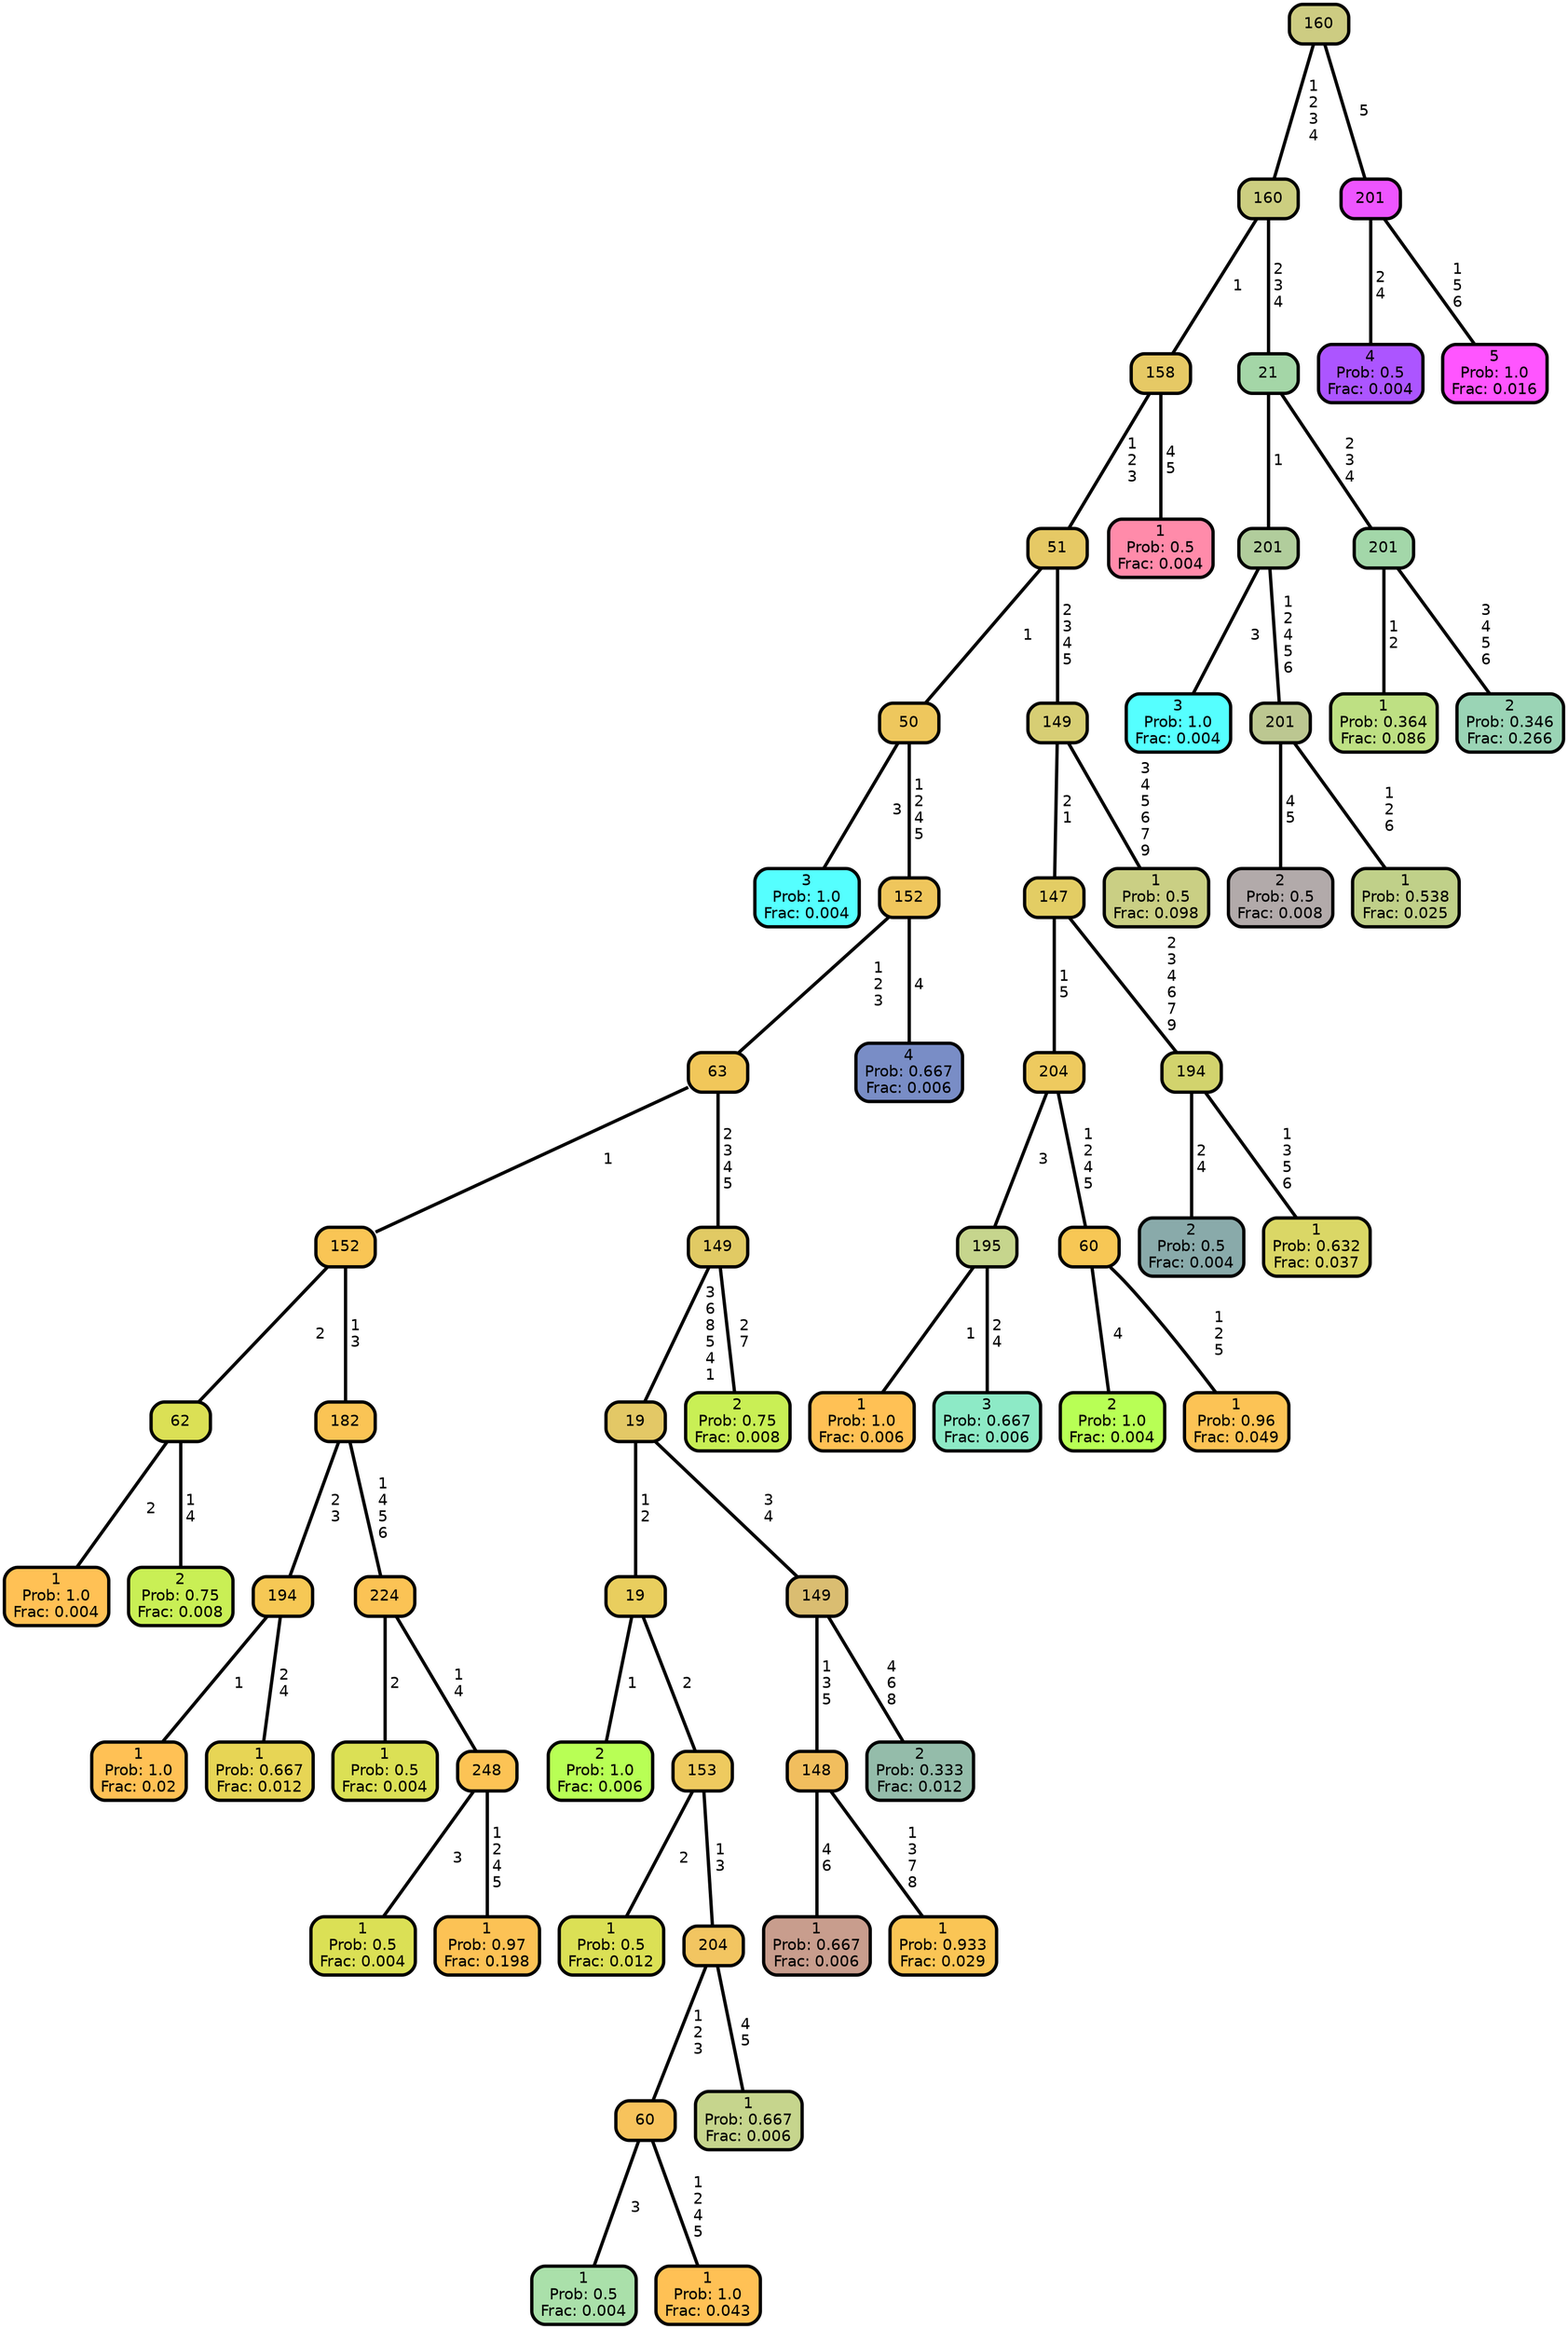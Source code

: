 graph Tree {
node [shape=box, style="filled, rounded",color="black",penwidth="3",fontcolor="black",                 fontname=helvetica] ;
graph [ranksep="0 equally", splines=straight,                 bgcolor=transparent, dpi=200] ;
edge [fontname=helvetica, color=black] ;
0 [label="3
Prob: 1.0
Frac: 0.004", fillcolor="#55ffff"] ;
1 [label="50", fillcolor="#eec75d"] ;
2 [label="1
Prob: 1.0
Frac: 0.004", fillcolor="#ffc155"] ;
3 [label="62", fillcolor="#dbe055"] ;
4 [label="2
Prob: 0.75
Frac: 0.008", fillcolor="#c9ef55"] ;
5 [label="152", fillcolor="#f9c555"] ;
6 [label="1
Prob: 1.0
Frac: 0.02", fillcolor="#ffc155"] ;
7 [label="194", fillcolor="#f6c855"] ;
8 [label="1
Prob: 0.667
Frac: 0.012", fillcolor="#e7d555"] ;
9 [label="182", fillcolor="#fac455"] ;
10 [label="1
Prob: 0.5
Frac: 0.004", fillcolor="#dbe055"] ;
11 [label="224", fillcolor="#fbc355"] ;
12 [label="1
Prob: 0.5
Frac: 0.004", fillcolor="#dbe055"] ;
13 [label="248", fillcolor="#fcc355"] ;
14 [label="1
Prob: 0.97
Frac: 0.198", fillcolor="#fcc255"] ;
15 [label="63", fillcolor="#f1c75a"] ;
16 [label="2
Prob: 1.0
Frac: 0.006", fillcolor="#b8ff55"] ;
17 [label="19", fillcolor="#e9ce5e"] ;
18 [label="1
Prob: 0.5
Frac: 0.012", fillcolor="#dbe055"] ;
19 [label="153", fillcolor="#eeca5f"] ;
20 [label="1
Prob: 0.5
Frac: 0.004", fillcolor="#aae0aa"] ;
21 [label="60", fillcolor="#f7c35c"] ;
22 [label="1
Prob: 1.0
Frac: 0.043", fillcolor="#ffc155"] ;
23 [label="204", fillcolor="#f2c561"] ;
24 [label="1
Prob: 0.667
Frac: 0.006", fillcolor="#c6d58d"] ;
25 [label="19", fillcolor="#e3c866"] ;
26 [label="1
Prob: 0.667
Frac: 0.006", fillcolor="#c89d8d"] ;
27 [label="148", fillcolor="#f1be5e"] ;
28 [label="1
Prob: 0.933
Frac: 0.029", fillcolor="#fac555"] ;
29 [label="149", fillcolor="#dabd71"] ;
30 [label="2
Prob: 0.333
Frac: 0.012", fillcolor="#94bcaa"] ;
31 [label="149", fillcolor="#e1ca64"] ;
32 [label="2
Prob: 0.75
Frac: 0.008", fillcolor="#c9ef55"] ;
33 [label="152", fillcolor="#efc65c"] ;
34 [label="4
Prob: 0.667
Frac: 0.006", fillcolor="#798dc6"] ;
35 [label="51", fillcolor="#e6c965"] ;
36 [label="1
Prob: 1.0
Frac: 0.006", fillcolor="#ffc155"] ;
37 [label="195", fillcolor="#c6d58d"] ;
38 [label="3
Prob: 0.667
Frac: 0.006", fillcolor="#8deac6"] ;
39 [label="204", fillcolor="#eeca5f"] ;
40 [label="2
Prob: 1.0
Frac: 0.004", fillcolor="#b8ff55"] ;
41 [label="60", fillcolor="#f7c755"] ;
42 [label="1
Prob: 0.96
Frac: 0.049", fillcolor="#fcc355"] ;
43 [label="147", fillcolor="#e3cd64"] ;
44 [label="2
Prob: 0.5
Frac: 0.004", fillcolor="#89aaaa"] ;
45 [label="194", fillcolor="#d2d36d"] ;
46 [label="1
Prob: 0.632
Frac: 0.037", fillcolor="#dad766"] ;
47 [label="149", fillcolor="#d7ce74"] ;
48 [label="1
Prob: 0.5
Frac: 0.098", fillcolor="#cacf84"] ;
49 [label="158", fillcolor="#e6c965"] ;
50 [label="1
Prob: 0.5
Frac: 0.004", fillcolor="#ff8baa"] ;
51 [label="160", fillcolor="#ccce80"] ;
52 [label="3
Prob: 1.0
Frac: 0.004", fillcolor="#55ffff"] ;
53 [label="201", fillcolor="#b1cd9c"] ;
54 [label="2
Prob: 0.5
Frac: 0.008", fillcolor="#b2aaaa"] ;
55 [label="201", fillcolor="#bcc791"] ;
56 [label="1
Prob: 0.538
Frac: 0.025", fillcolor="#c0d089"] ;
57 [label="21", fillcolor="#a4d6a7"] ;
58 [label="1
Prob: 0.364
Frac: 0.086", fillcolor="#bee083"] ;
59 [label="201", fillcolor="#a3d7a9"] ;
60 [label="2
Prob: 0.346
Frac: 0.266", fillcolor="#9ad4b5"] ;
61 [label="160", fillcolor="#cdcc82"] ;
62 [label="4
Prob: 0.5
Frac: 0.004", fillcolor="#ac55ff"] ;
63 [label="201", fillcolor="#ee55ff"] ;
64 [label="5
Prob: 1.0
Frac: 0.016", fillcolor="#ff55ff"] ;
1 -- 0 [label=" 3",penwidth=3] ;
1 -- 33 [label=" 1\n 2\n 4\n 5",penwidth=3] ;
3 -- 2 [label=" 2",penwidth=3] ;
3 -- 4 [label=" 1\n 4",penwidth=3] ;
5 -- 3 [label=" 2",penwidth=3] ;
5 -- 9 [label=" 1\n 3",penwidth=3] ;
7 -- 6 [label=" 1",penwidth=3] ;
7 -- 8 [label=" 2\n 4",penwidth=3] ;
9 -- 7 [label=" 2\n 3",penwidth=3] ;
9 -- 11 [label=" 1\n 4\n 5\n 6",penwidth=3] ;
11 -- 10 [label=" 2",penwidth=3] ;
11 -- 13 [label=" 1\n 4",penwidth=3] ;
13 -- 12 [label=" 3",penwidth=3] ;
13 -- 14 [label=" 1\n 2\n 4\n 5",penwidth=3] ;
15 -- 5 [label=" 1",penwidth=3] ;
15 -- 31 [label=" 2\n 3\n 4\n 5",penwidth=3] ;
17 -- 16 [label=" 1",penwidth=3] ;
17 -- 19 [label=" 2",penwidth=3] ;
19 -- 18 [label=" 2",penwidth=3] ;
19 -- 23 [label=" 1\n 3",penwidth=3] ;
21 -- 20 [label=" 3",penwidth=3] ;
21 -- 22 [label=" 1\n 2\n 4\n 5",penwidth=3] ;
23 -- 21 [label=" 1\n 2\n 3",penwidth=3] ;
23 -- 24 [label=" 4\n 5",penwidth=3] ;
25 -- 17 [label=" 1\n 2",penwidth=3] ;
25 -- 29 [label=" 3\n 4",penwidth=3] ;
27 -- 26 [label=" 4\n 6",penwidth=3] ;
27 -- 28 [label=" 1\n 3\n 7\n 8",penwidth=3] ;
29 -- 27 [label=" 1\n 3\n 5",penwidth=3] ;
29 -- 30 [label=" 4\n 6\n 8",penwidth=3] ;
31 -- 25 [label=" 3\n 6\n 8\n 5\n 4\n 1",penwidth=3] ;
31 -- 32 [label=" 2\n 7",penwidth=3] ;
33 -- 15 [label=" 1\n 2\n 3",penwidth=3] ;
33 -- 34 [label=" 4",penwidth=3] ;
35 -- 1 [label=" 1",penwidth=3] ;
35 -- 47 [label=" 2\n 3\n 4\n 5",penwidth=3] ;
37 -- 36 [label=" 1",penwidth=3] ;
37 -- 38 [label=" 2\n 4",penwidth=3] ;
39 -- 37 [label=" 3",penwidth=3] ;
39 -- 41 [label=" 1\n 2\n 4\n 5",penwidth=3] ;
41 -- 40 [label=" 4",penwidth=3] ;
41 -- 42 [label=" 1\n 2\n 5",penwidth=3] ;
43 -- 39 [label=" 1\n 5",penwidth=3] ;
43 -- 45 [label=" 2\n 3\n 4\n 6\n 7\n 9",penwidth=3] ;
45 -- 44 [label=" 2\n 4",penwidth=3] ;
45 -- 46 [label=" 1\n 3\n 5\n 6",penwidth=3] ;
47 -- 43 [label=" 2\n 1",penwidth=3] ;
47 -- 48 [label=" 3\n 4\n 5\n 6\n 7\n 9",penwidth=3] ;
49 -- 35 [label=" 1\n 2\n 3",penwidth=3] ;
49 -- 50 [label=" 4\n 5",penwidth=3] ;
51 -- 49 [label=" 1",penwidth=3] ;
51 -- 57 [label=" 2\n 3\n 4",penwidth=3] ;
53 -- 52 [label=" 3",penwidth=3] ;
53 -- 55 [label=" 1\n 2\n 4\n 5\n 6",penwidth=3] ;
55 -- 54 [label=" 4\n 5",penwidth=3] ;
55 -- 56 [label=" 1\n 2\n 6",penwidth=3] ;
57 -- 53 [label=" 1",penwidth=3] ;
57 -- 59 [label=" 2\n 3\n 4",penwidth=3] ;
59 -- 58 [label=" 1\n 2",penwidth=3] ;
59 -- 60 [label=" 3\n 4\n 5\n 6",penwidth=3] ;
61 -- 51 [label=" 1\n 2\n 3\n 4",penwidth=3] ;
61 -- 63 [label=" 5",penwidth=3] ;
63 -- 62 [label=" 2\n 4",penwidth=3] ;
63 -- 64 [label=" 1\n 5\n 6",penwidth=3] ;
{rank = same;}}